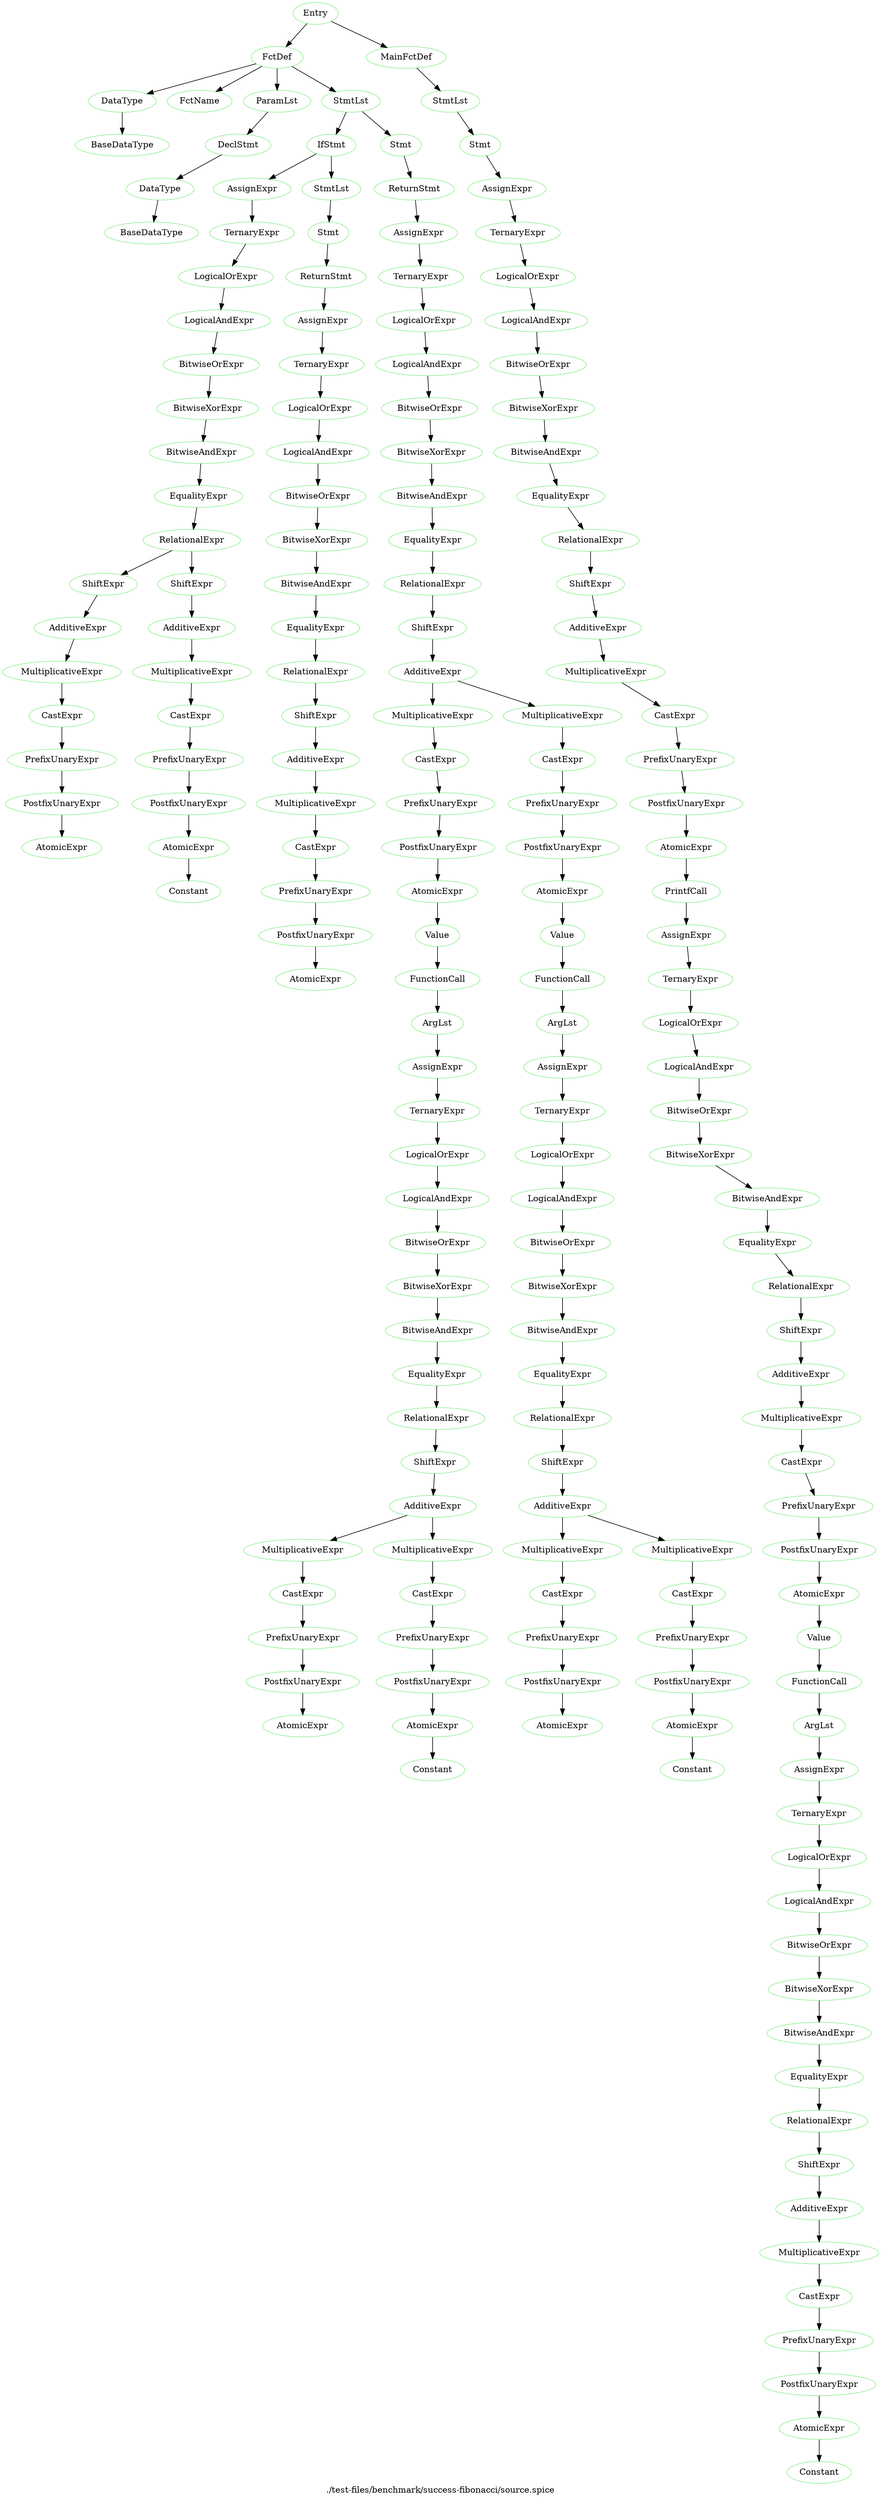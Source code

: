 digraph {
 rankdir="TB";
 label="./test-files/benchmark/success-fibonacci/source.spice";
 L1C1_Entry [color="lightgreen",label="Entry"];
 L1C1_FctDef [color="lightgreen",label="FctDef"];
 L1C1_Entry -> L1C1_FctDef;
 L1C3_DataType [color="lightgreen",label="DataType"];
 L1C1_FctDef -> L1C3_DataType;
 L1C3_BaseDataType [color="lightgreen",label="BaseDataType"];
 L1C3_DataType -> L1C3_BaseDataType;
 L1C8_FctName [color="lightgreen",label="FctName"];
 L1C1_FctDef -> L1C8_FctName;
 L1C13_ParamLst [color="lightgreen",label="ParamLst"];
 L1C1_FctDef -> L1C13_ParamLst;
 L1C13_DeclStmt [color="lightgreen",label="DeclStmt"];
 L1C13_ParamLst -> L1C13_DeclStmt;
 L1C13_DataType [color="lightgreen",label="DataType"];
 L1C13_DeclStmt -> L1C13_DataType;
 L1C13_BaseDataType [color="lightgreen",label="BaseDataType"];
 L1C13_DataType -> L1C13_BaseDataType;
 L2C5_StmtLst [color="lightgreen",label="StmtLst"];
 L1C1_FctDef -> L2C5_StmtLst;
 L2C5_IfStmt [color="lightgreen",label="IfStmt"];
 L2C5_StmtLst -> L2C5_IfStmt;
 L2C8_AssignExpr [color="lightgreen",label="AssignExpr"];
 L2C5_IfStmt -> L2C8_AssignExpr;
 L2C8_TernaryExpr [color="lightgreen",label="TernaryExpr"];
 L2C8_AssignExpr -> L2C8_TernaryExpr;
 L2C8_LogicalOrExpr [color="lightgreen",label="LogicalOrExpr"];
 L2C8_TernaryExpr -> L2C8_LogicalOrExpr;
 L2C8_LogicalAndExpr [color="lightgreen",label="LogicalAndExpr"];
 L2C8_LogicalOrExpr -> L2C8_LogicalAndExpr;
 L2C8_BitwiseOrExpr [color="lightgreen",label="BitwiseOrExpr"];
 L2C8_LogicalAndExpr -> L2C8_BitwiseOrExpr;
 L2C8_BitwiseXorExpr [color="lightgreen",label="BitwiseXorExpr"];
 L2C8_BitwiseOrExpr -> L2C8_BitwiseXorExpr;
 L2C8_BitwiseAndExpr [color="lightgreen",label="BitwiseAndExpr"];
 L2C8_BitwiseXorExpr -> L2C8_BitwiseAndExpr;
 L2C8_EqualityExpr [color="lightgreen",label="EqualityExpr"];
 L2C8_BitwiseAndExpr -> L2C8_EqualityExpr;
 L2C8_RelationalExpr [color="lightgreen",label="RelationalExpr"];
 L2C8_EqualityExpr -> L2C8_RelationalExpr;
 L2C8_ShiftExpr [color="lightgreen",label="ShiftExpr"];
 L2C8_RelationalExpr -> L2C8_ShiftExpr;
 L2C8_AdditiveExpr [color="lightgreen",label="AdditiveExpr"];
 L2C8_ShiftExpr -> L2C8_AdditiveExpr;
 L2C8_MultiplicativeExpr [color="lightgreen",label="MultiplicativeExpr"];
 L2C8_AdditiveExpr -> L2C8_MultiplicativeExpr;
 L2C8_CastExpr [color="lightgreen",label="CastExpr"];
 L2C8_MultiplicativeExpr -> L2C8_CastExpr;
 L2C8_PrefixUnaryExpr [color="lightgreen",label="PrefixUnaryExpr"];
 L2C8_CastExpr -> L2C8_PrefixUnaryExpr;
 L2C8_PostfixUnaryExpr [color="lightgreen",label="PostfixUnaryExpr"];
 L2C8_PrefixUnaryExpr -> L2C8_PostfixUnaryExpr;
 L2C8_AtomicExpr [color="lightgreen",label="AtomicExpr"];
 L2C8_PostfixUnaryExpr -> L2C8_AtomicExpr;
 L2C13_ShiftExpr [color="lightgreen",label="ShiftExpr"];
 L2C8_RelationalExpr -> L2C13_ShiftExpr;
 L2C13_AdditiveExpr [color="lightgreen",label="AdditiveExpr"];
 L2C13_ShiftExpr -> L2C13_AdditiveExpr;
 L2C13_MultiplicativeExpr [color="lightgreen",label="MultiplicativeExpr"];
 L2C13_AdditiveExpr -> L2C13_MultiplicativeExpr;
 L2C13_CastExpr [color="lightgreen",label="CastExpr"];
 L2C13_MultiplicativeExpr -> L2C13_CastExpr;
 L2C13_PrefixUnaryExpr [color="lightgreen",label="PrefixUnaryExpr"];
 L2C13_CastExpr -> L2C13_PrefixUnaryExpr;
 L2C13_PostfixUnaryExpr [color="lightgreen",label="PostfixUnaryExpr"];
 L2C13_PrefixUnaryExpr -> L2C13_PostfixUnaryExpr;
 L2C13_AtomicExpr [color="lightgreen",label="AtomicExpr"];
 L2C13_PostfixUnaryExpr -> L2C13_AtomicExpr;
 L2C13_Constant [color="lightgreen",label="Constant"];
 L2C13_AtomicExpr -> L2C13_Constant;
 L2C17_StmtLst [color="lightgreen",label="StmtLst"];
 L2C5_IfStmt -> L2C17_StmtLst;
 L2C17_Stmt [color="lightgreen",label="Stmt"];
 L2C17_StmtLst -> L2C17_Stmt;
 L2C17_ReturnStmt [color="lightgreen",label="ReturnStmt"];
 L2C17_Stmt -> L2C17_ReturnStmt;
 L2C24_AssignExpr [color="lightgreen",label="AssignExpr"];
 L2C17_ReturnStmt -> L2C24_AssignExpr;
 L2C24_TernaryExpr [color="lightgreen",label="TernaryExpr"];
 L2C24_AssignExpr -> L2C24_TernaryExpr;
 L2C24_LogicalOrExpr [color="lightgreen",label="LogicalOrExpr"];
 L2C24_TernaryExpr -> L2C24_LogicalOrExpr;
 L2C24_LogicalAndExpr [color="lightgreen",label="LogicalAndExpr"];
 L2C24_LogicalOrExpr -> L2C24_LogicalAndExpr;
 L2C24_BitwiseOrExpr [color="lightgreen",label="BitwiseOrExpr"];
 L2C24_LogicalAndExpr -> L2C24_BitwiseOrExpr;
 L2C24_BitwiseXorExpr [color="lightgreen",label="BitwiseXorExpr"];
 L2C24_BitwiseOrExpr -> L2C24_BitwiseXorExpr;
 L2C24_BitwiseAndExpr [color="lightgreen",label="BitwiseAndExpr"];
 L2C24_BitwiseXorExpr -> L2C24_BitwiseAndExpr;
 L2C24_EqualityExpr [color="lightgreen",label="EqualityExpr"];
 L2C24_BitwiseAndExpr -> L2C24_EqualityExpr;
 L2C24_RelationalExpr [color="lightgreen",label="RelationalExpr"];
 L2C24_EqualityExpr -> L2C24_RelationalExpr;
 L2C24_ShiftExpr [color="lightgreen",label="ShiftExpr"];
 L2C24_RelationalExpr -> L2C24_ShiftExpr;
 L2C24_AdditiveExpr [color="lightgreen",label="AdditiveExpr"];
 L2C24_ShiftExpr -> L2C24_AdditiveExpr;
 L2C24_MultiplicativeExpr [color="lightgreen",label="MultiplicativeExpr"];
 L2C24_AdditiveExpr -> L2C24_MultiplicativeExpr;
 L2C24_CastExpr [color="lightgreen",label="CastExpr"];
 L2C24_MultiplicativeExpr -> L2C24_CastExpr;
 L2C24_PrefixUnaryExpr [color="lightgreen",label="PrefixUnaryExpr"];
 L2C24_CastExpr -> L2C24_PrefixUnaryExpr;
 L2C24_PostfixUnaryExpr [color="lightgreen",label="PostfixUnaryExpr"];
 L2C24_PrefixUnaryExpr -> L2C24_PostfixUnaryExpr;
 L2C24_AtomicExpr [color="lightgreen",label="AtomicExpr"];
 L2C24_PostfixUnaryExpr -> L2C24_AtomicExpr;
 L3C5_Stmt [color="lightgreen",label="Stmt"];
 L2C5_StmtLst -> L3C5_Stmt;
 L3C5_ReturnStmt [color="lightgreen",label="ReturnStmt"];
 L3C5_Stmt -> L3C5_ReturnStmt;
 L3C12_AssignExpr [color="lightgreen",label="AssignExpr"];
 L3C5_ReturnStmt -> L3C12_AssignExpr;
 L3C12_TernaryExpr [color="lightgreen",label="TernaryExpr"];
 L3C12_AssignExpr -> L3C12_TernaryExpr;
 L3C12_LogicalOrExpr [color="lightgreen",label="LogicalOrExpr"];
 L3C12_TernaryExpr -> L3C12_LogicalOrExpr;
 L3C12_LogicalAndExpr [color="lightgreen",label="LogicalAndExpr"];
 L3C12_LogicalOrExpr -> L3C12_LogicalAndExpr;
 L3C12_BitwiseOrExpr [color="lightgreen",label="BitwiseOrExpr"];
 L3C12_LogicalAndExpr -> L3C12_BitwiseOrExpr;
 L3C12_BitwiseXorExpr [color="lightgreen",label="BitwiseXorExpr"];
 L3C12_BitwiseOrExpr -> L3C12_BitwiseXorExpr;
 L3C12_BitwiseAndExpr [color="lightgreen",label="BitwiseAndExpr"];
 L3C12_BitwiseXorExpr -> L3C12_BitwiseAndExpr;
 L3C12_EqualityExpr [color="lightgreen",label="EqualityExpr"];
 L3C12_BitwiseAndExpr -> L3C12_EqualityExpr;
 L3C12_RelationalExpr [color="lightgreen",label="RelationalExpr"];
 L3C12_EqualityExpr -> L3C12_RelationalExpr;
 L3C12_ShiftExpr [color="lightgreen",label="ShiftExpr"];
 L3C12_RelationalExpr -> L3C12_ShiftExpr;
 L3C12_AdditiveExpr [color="lightgreen",label="AdditiveExpr"];
 L3C12_ShiftExpr -> L3C12_AdditiveExpr;
 L3C12_MultiplicativeExpr [color="lightgreen",label="MultiplicativeExpr"];
 L3C12_AdditiveExpr -> L3C12_MultiplicativeExpr;
 L3C12_CastExpr [color="lightgreen",label="CastExpr"];
 L3C12_MultiplicativeExpr -> L3C12_CastExpr;
 L3C12_PrefixUnaryExpr [color="lightgreen",label="PrefixUnaryExpr"];
 L3C12_CastExpr -> L3C12_PrefixUnaryExpr;
 L3C12_PostfixUnaryExpr [color="lightgreen",label="PostfixUnaryExpr"];
 L3C12_PrefixUnaryExpr -> L3C12_PostfixUnaryExpr;
 L3C12_AtomicExpr [color="lightgreen",label="AtomicExpr"];
 L3C12_PostfixUnaryExpr -> L3C12_AtomicExpr;
 L3C12_Value [color="lightgreen",label="Value"];
 L3C12_AtomicExpr -> L3C12_Value;
 L3C12_FunctionCall [color="lightgreen",label="FunctionCall"];
 L3C12_Value -> L3C12_FunctionCall;
 L3C17_ArgLst [color="lightgreen",label="ArgLst"];
 L3C12_FunctionCall -> L3C17_ArgLst;
 L3C17_AssignExpr [color="lightgreen",label="AssignExpr"];
 L3C17_ArgLst -> L3C17_AssignExpr;
 L3C17_TernaryExpr [color="lightgreen",label="TernaryExpr"];
 L3C17_AssignExpr -> L3C17_TernaryExpr;
 L3C17_LogicalOrExpr [color="lightgreen",label="LogicalOrExpr"];
 L3C17_TernaryExpr -> L3C17_LogicalOrExpr;
 L3C17_LogicalAndExpr [color="lightgreen",label="LogicalAndExpr"];
 L3C17_LogicalOrExpr -> L3C17_LogicalAndExpr;
 L3C17_BitwiseOrExpr [color="lightgreen",label="BitwiseOrExpr"];
 L3C17_LogicalAndExpr -> L3C17_BitwiseOrExpr;
 L3C17_BitwiseXorExpr [color="lightgreen",label="BitwiseXorExpr"];
 L3C17_BitwiseOrExpr -> L3C17_BitwiseXorExpr;
 L3C17_BitwiseAndExpr [color="lightgreen",label="BitwiseAndExpr"];
 L3C17_BitwiseXorExpr -> L3C17_BitwiseAndExpr;
 L3C17_EqualityExpr [color="lightgreen",label="EqualityExpr"];
 L3C17_BitwiseAndExpr -> L3C17_EqualityExpr;
 L3C17_RelationalExpr [color="lightgreen",label="RelationalExpr"];
 L3C17_EqualityExpr -> L3C17_RelationalExpr;
 L3C17_ShiftExpr [color="lightgreen",label="ShiftExpr"];
 L3C17_RelationalExpr -> L3C17_ShiftExpr;
 L3C17_AdditiveExpr [color="lightgreen",label="AdditiveExpr"];
 L3C17_ShiftExpr -> L3C17_AdditiveExpr;
 L3C17_MultiplicativeExpr [color="lightgreen",label="MultiplicativeExpr"];
 L3C17_AdditiveExpr -> L3C17_MultiplicativeExpr;
 L3C17_CastExpr [color="lightgreen",label="CastExpr"];
 L3C17_MultiplicativeExpr -> L3C17_CastExpr;
 L3C17_PrefixUnaryExpr [color="lightgreen",label="PrefixUnaryExpr"];
 L3C17_CastExpr -> L3C17_PrefixUnaryExpr;
 L3C17_PostfixUnaryExpr [color="lightgreen",label="PostfixUnaryExpr"];
 L3C17_PrefixUnaryExpr -> L3C17_PostfixUnaryExpr;
 L3C17_AtomicExpr [color="lightgreen",label="AtomicExpr"];
 L3C17_PostfixUnaryExpr -> L3C17_AtomicExpr;
 L3C21_MultiplicativeExpr [color="lightgreen",label="MultiplicativeExpr"];
 L3C17_AdditiveExpr -> L3C21_MultiplicativeExpr;
 L3C21_CastExpr [color="lightgreen",label="CastExpr"];
 L3C21_MultiplicativeExpr -> L3C21_CastExpr;
 L3C21_PrefixUnaryExpr [color="lightgreen",label="PrefixUnaryExpr"];
 L3C21_CastExpr -> L3C21_PrefixUnaryExpr;
 L3C21_PostfixUnaryExpr [color="lightgreen",label="PostfixUnaryExpr"];
 L3C21_PrefixUnaryExpr -> L3C21_PostfixUnaryExpr;
 L3C21_AtomicExpr [color="lightgreen",label="AtomicExpr"];
 L3C21_PostfixUnaryExpr -> L3C21_AtomicExpr;
 L3C21_Constant [color="lightgreen",label="Constant"];
 L3C21_AtomicExpr -> L3C21_Constant;
 L3C26_MultiplicativeExpr [color="lightgreen",label="MultiplicativeExpr"];
 L3C12_AdditiveExpr -> L3C26_MultiplicativeExpr;
 L3C26_CastExpr [color="lightgreen",label="CastExpr"];
 L3C26_MultiplicativeExpr -> L3C26_CastExpr;
 L3C26_PrefixUnaryExpr [color="lightgreen",label="PrefixUnaryExpr"];
 L3C26_CastExpr -> L3C26_PrefixUnaryExpr;
 L3C26_PostfixUnaryExpr [color="lightgreen",label="PostfixUnaryExpr"];
 L3C26_PrefixUnaryExpr -> L3C26_PostfixUnaryExpr;
 L3C26_AtomicExpr [color="lightgreen",label="AtomicExpr"];
 L3C26_PostfixUnaryExpr -> L3C26_AtomicExpr;
 L3C26_Value [color="lightgreen",label="Value"];
 L3C26_AtomicExpr -> L3C26_Value;
 L3C26_FunctionCall [color="lightgreen",label="FunctionCall"];
 L3C26_Value -> L3C26_FunctionCall;
 L3C31_ArgLst [color="lightgreen",label="ArgLst"];
 L3C26_FunctionCall -> L3C31_ArgLst;
 L3C31_AssignExpr [color="lightgreen",label="AssignExpr"];
 L3C31_ArgLst -> L3C31_AssignExpr;
 L3C31_TernaryExpr [color="lightgreen",label="TernaryExpr"];
 L3C31_AssignExpr -> L3C31_TernaryExpr;
 L3C31_LogicalOrExpr [color="lightgreen",label="LogicalOrExpr"];
 L3C31_TernaryExpr -> L3C31_LogicalOrExpr;
 L3C31_LogicalAndExpr [color="lightgreen",label="LogicalAndExpr"];
 L3C31_LogicalOrExpr -> L3C31_LogicalAndExpr;
 L3C31_BitwiseOrExpr [color="lightgreen",label="BitwiseOrExpr"];
 L3C31_LogicalAndExpr -> L3C31_BitwiseOrExpr;
 L3C31_BitwiseXorExpr [color="lightgreen",label="BitwiseXorExpr"];
 L3C31_BitwiseOrExpr -> L3C31_BitwiseXorExpr;
 L3C31_BitwiseAndExpr [color="lightgreen",label="BitwiseAndExpr"];
 L3C31_BitwiseXorExpr -> L3C31_BitwiseAndExpr;
 L3C31_EqualityExpr [color="lightgreen",label="EqualityExpr"];
 L3C31_BitwiseAndExpr -> L3C31_EqualityExpr;
 L3C31_RelationalExpr [color="lightgreen",label="RelationalExpr"];
 L3C31_EqualityExpr -> L3C31_RelationalExpr;
 L3C31_ShiftExpr [color="lightgreen",label="ShiftExpr"];
 L3C31_RelationalExpr -> L3C31_ShiftExpr;
 L3C31_AdditiveExpr [color="lightgreen",label="AdditiveExpr"];
 L3C31_ShiftExpr -> L3C31_AdditiveExpr;
 L3C31_MultiplicativeExpr [color="lightgreen",label="MultiplicativeExpr"];
 L3C31_AdditiveExpr -> L3C31_MultiplicativeExpr;
 L3C31_CastExpr [color="lightgreen",label="CastExpr"];
 L3C31_MultiplicativeExpr -> L3C31_CastExpr;
 L3C31_PrefixUnaryExpr [color="lightgreen",label="PrefixUnaryExpr"];
 L3C31_CastExpr -> L3C31_PrefixUnaryExpr;
 L3C31_PostfixUnaryExpr [color="lightgreen",label="PostfixUnaryExpr"];
 L3C31_PrefixUnaryExpr -> L3C31_PostfixUnaryExpr;
 L3C31_AtomicExpr [color="lightgreen",label="AtomicExpr"];
 L3C31_PostfixUnaryExpr -> L3C31_AtomicExpr;
 L3C35_MultiplicativeExpr [color="lightgreen",label="MultiplicativeExpr"];
 L3C31_AdditiveExpr -> L3C35_MultiplicativeExpr;
 L3C35_CastExpr [color="lightgreen",label="CastExpr"];
 L3C35_MultiplicativeExpr -> L3C35_CastExpr;
 L3C35_PrefixUnaryExpr [color="lightgreen",label="PrefixUnaryExpr"];
 L3C35_CastExpr -> L3C35_PrefixUnaryExpr;
 L3C35_PostfixUnaryExpr [color="lightgreen",label="PostfixUnaryExpr"];
 L3C35_PrefixUnaryExpr -> L3C35_PostfixUnaryExpr;
 L3C35_AtomicExpr [color="lightgreen",label="AtomicExpr"];
 L3C35_PostfixUnaryExpr -> L3C35_AtomicExpr;
 L3C35_Constant [color="lightgreen",label="Constant"];
 L3C35_AtomicExpr -> L3C35_Constant;
 L6C1_MainFctDef [color="lightgreen",label="MainFctDef"];
 L1C1_Entry -> L6C1_MainFctDef;
 L7C5_StmtLst [color="lightgreen",label="StmtLst"];
 L6C1_MainFctDef -> L7C5_StmtLst;
 L7C5_Stmt [color="lightgreen",label="Stmt"];
 L7C5_StmtLst -> L7C5_Stmt;
 L7C5_AssignExpr [color="lightgreen",label="AssignExpr"];
 L7C5_Stmt -> L7C5_AssignExpr;
 L7C5_TernaryExpr [color="lightgreen",label="TernaryExpr"];
 L7C5_AssignExpr -> L7C5_TernaryExpr;
 L7C5_LogicalOrExpr [color="lightgreen",label="LogicalOrExpr"];
 L7C5_TernaryExpr -> L7C5_LogicalOrExpr;
 L7C5_LogicalAndExpr [color="lightgreen",label="LogicalAndExpr"];
 L7C5_LogicalOrExpr -> L7C5_LogicalAndExpr;
 L7C5_BitwiseOrExpr [color="lightgreen",label="BitwiseOrExpr"];
 L7C5_LogicalAndExpr -> L7C5_BitwiseOrExpr;
 L7C5_BitwiseXorExpr [color="lightgreen",label="BitwiseXorExpr"];
 L7C5_BitwiseOrExpr -> L7C5_BitwiseXorExpr;
 L7C5_BitwiseAndExpr [color="lightgreen",label="BitwiseAndExpr"];
 L7C5_BitwiseXorExpr -> L7C5_BitwiseAndExpr;
 L7C5_EqualityExpr [color="lightgreen",label="EqualityExpr"];
 L7C5_BitwiseAndExpr -> L7C5_EqualityExpr;
 L7C5_RelationalExpr [color="lightgreen",label="RelationalExpr"];
 L7C5_EqualityExpr -> L7C5_RelationalExpr;
 L7C5_ShiftExpr [color="lightgreen",label="ShiftExpr"];
 L7C5_RelationalExpr -> L7C5_ShiftExpr;
 L7C5_AdditiveExpr [color="lightgreen",label="AdditiveExpr"];
 L7C5_ShiftExpr -> L7C5_AdditiveExpr;
 L7C5_MultiplicativeExpr [color="lightgreen",label="MultiplicativeExpr"];
 L7C5_AdditiveExpr -> L7C5_MultiplicativeExpr;
 L7C5_CastExpr [color="lightgreen",label="CastExpr"];
 L7C5_MultiplicativeExpr -> L7C5_CastExpr;
 L7C5_PrefixUnaryExpr [color="lightgreen",label="PrefixUnaryExpr"];
 L7C5_CastExpr -> L7C5_PrefixUnaryExpr;
 L7C5_PostfixUnaryExpr [color="lightgreen",label="PostfixUnaryExpr"];
 L7C5_PrefixUnaryExpr -> L7C5_PostfixUnaryExpr;
 L7C5_AtomicExpr [color="lightgreen",label="AtomicExpr"];
 L7C5_PostfixUnaryExpr -> L7C5_AtomicExpr;
 L7C5_PrintfCall [color="lightgreen",label="PrintfCall"];
 L7C5_AtomicExpr -> L7C5_PrintfCall;
 L7C26_AssignExpr [color="lightgreen",label="AssignExpr"];
 L7C5_PrintfCall -> L7C26_AssignExpr;
 L7C26_TernaryExpr [color="lightgreen",label="TernaryExpr"];
 L7C26_AssignExpr -> L7C26_TernaryExpr;
 L7C26_LogicalOrExpr [color="lightgreen",label="LogicalOrExpr"];
 L7C26_TernaryExpr -> L7C26_LogicalOrExpr;
 L7C26_LogicalAndExpr [color="lightgreen",label="LogicalAndExpr"];
 L7C26_LogicalOrExpr -> L7C26_LogicalAndExpr;
 L7C26_BitwiseOrExpr [color="lightgreen",label="BitwiseOrExpr"];
 L7C26_LogicalAndExpr -> L7C26_BitwiseOrExpr;
 L7C26_BitwiseXorExpr [color="lightgreen",label="BitwiseXorExpr"];
 L7C26_BitwiseOrExpr -> L7C26_BitwiseXorExpr;
 L7C26_BitwiseAndExpr [color="lightgreen",label="BitwiseAndExpr"];
 L7C26_BitwiseXorExpr -> L7C26_BitwiseAndExpr;
 L7C26_EqualityExpr [color="lightgreen",label="EqualityExpr"];
 L7C26_BitwiseAndExpr -> L7C26_EqualityExpr;
 L7C26_RelationalExpr [color="lightgreen",label="RelationalExpr"];
 L7C26_EqualityExpr -> L7C26_RelationalExpr;
 L7C26_ShiftExpr [color="lightgreen",label="ShiftExpr"];
 L7C26_RelationalExpr -> L7C26_ShiftExpr;
 L7C26_AdditiveExpr [color="lightgreen",label="AdditiveExpr"];
 L7C26_ShiftExpr -> L7C26_AdditiveExpr;
 L7C26_MultiplicativeExpr [color="lightgreen",label="MultiplicativeExpr"];
 L7C26_AdditiveExpr -> L7C26_MultiplicativeExpr;
 L7C26_CastExpr [color="lightgreen",label="CastExpr"];
 L7C26_MultiplicativeExpr -> L7C26_CastExpr;
 L7C26_PrefixUnaryExpr [color="lightgreen",label="PrefixUnaryExpr"];
 L7C26_CastExpr -> L7C26_PrefixUnaryExpr;
 L7C26_PostfixUnaryExpr [color="lightgreen",label="PostfixUnaryExpr"];
 L7C26_PrefixUnaryExpr -> L7C26_PostfixUnaryExpr;
 L7C26_AtomicExpr [color="lightgreen",label="AtomicExpr"];
 L7C26_PostfixUnaryExpr -> L7C26_AtomicExpr;
 L7C26_Value [color="lightgreen",label="Value"];
 L7C26_AtomicExpr -> L7C26_Value;
 L7C26_FunctionCall [color="lightgreen",label="FunctionCall"];
 L7C26_Value -> L7C26_FunctionCall;
 L7C31_ArgLst [color="lightgreen",label="ArgLst"];
 L7C26_FunctionCall -> L7C31_ArgLst;
 L7C31_AssignExpr [color="lightgreen",label="AssignExpr"];
 L7C31_ArgLst -> L7C31_AssignExpr;
 L7C31_TernaryExpr [color="lightgreen",label="TernaryExpr"];
 L7C31_AssignExpr -> L7C31_TernaryExpr;
 L7C31_LogicalOrExpr [color="lightgreen",label="LogicalOrExpr"];
 L7C31_TernaryExpr -> L7C31_LogicalOrExpr;
 L7C31_LogicalAndExpr [color="lightgreen",label="LogicalAndExpr"];
 L7C31_LogicalOrExpr -> L7C31_LogicalAndExpr;
 L7C31_BitwiseOrExpr [color="lightgreen",label="BitwiseOrExpr"];
 L7C31_LogicalAndExpr -> L7C31_BitwiseOrExpr;
 L7C31_BitwiseXorExpr [color="lightgreen",label="BitwiseXorExpr"];
 L7C31_BitwiseOrExpr -> L7C31_BitwiseXorExpr;
 L7C31_BitwiseAndExpr [color="lightgreen",label="BitwiseAndExpr"];
 L7C31_BitwiseXorExpr -> L7C31_BitwiseAndExpr;
 L7C31_EqualityExpr [color="lightgreen",label="EqualityExpr"];
 L7C31_BitwiseAndExpr -> L7C31_EqualityExpr;
 L7C31_RelationalExpr [color="lightgreen",label="RelationalExpr"];
 L7C31_EqualityExpr -> L7C31_RelationalExpr;
 L7C31_ShiftExpr [color="lightgreen",label="ShiftExpr"];
 L7C31_RelationalExpr -> L7C31_ShiftExpr;
 L7C31_AdditiveExpr [color="lightgreen",label="AdditiveExpr"];
 L7C31_ShiftExpr -> L7C31_AdditiveExpr;
 L7C31_MultiplicativeExpr [color="lightgreen",label="MultiplicativeExpr"];
 L7C31_AdditiveExpr -> L7C31_MultiplicativeExpr;
 L7C31_CastExpr [color="lightgreen",label="CastExpr"];
 L7C31_MultiplicativeExpr -> L7C31_CastExpr;
 L7C31_PrefixUnaryExpr [color="lightgreen",label="PrefixUnaryExpr"];
 L7C31_CastExpr -> L7C31_PrefixUnaryExpr;
 L7C31_PostfixUnaryExpr [color="lightgreen",label="PostfixUnaryExpr"];
 L7C31_PrefixUnaryExpr -> L7C31_PostfixUnaryExpr;
 L7C31_AtomicExpr [color="lightgreen",label="AtomicExpr"];
 L7C31_PostfixUnaryExpr -> L7C31_AtomicExpr;
 L7C31_Constant [color="lightgreen",label="Constant"];
 L7C31_AtomicExpr -> L7C31_Constant;
}